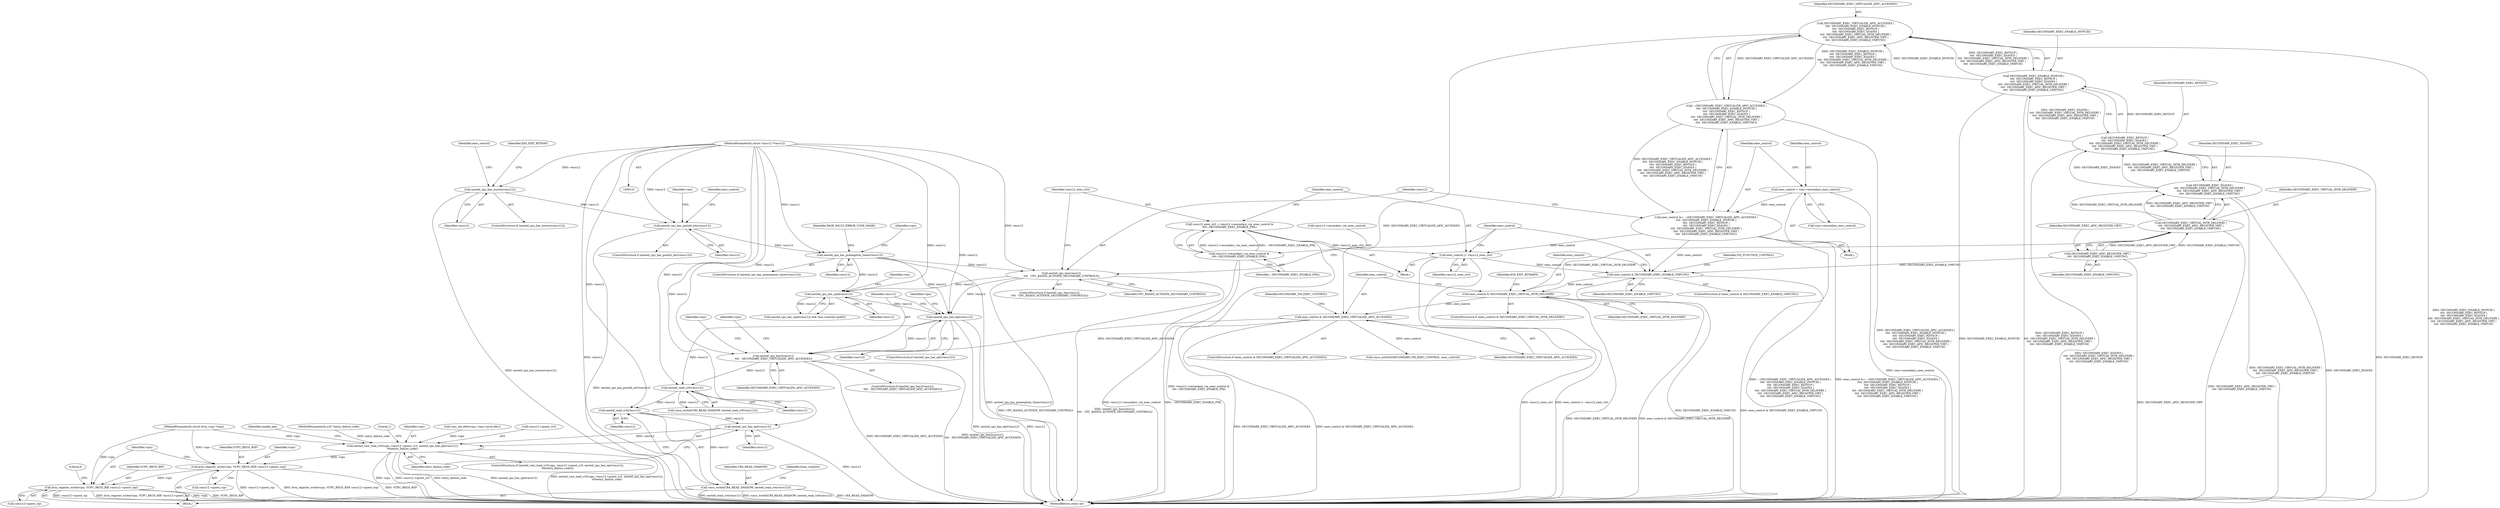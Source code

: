 digraph "0_linux_51aa68e7d57e3217192d88ce90fd5b8ef29ec94f@API" {
"1000908" [label="(Call,nested_read_cr4(vmcs12))"];
"1000899" [label="(Call,nested_read_cr0(vmcs12))"];
"1000871" [label="(Call,nested_cpu_has_ept(vmcs12))"];
"1000800" [label="(Call,nested_cpu_has_vpid(vmcs12))"];
"1000531" [label="(Call,nested_cpu_has(vmcs12,\n\t\t\t\t   CPU_BASED_ACTIVATE_SECONDARY_CONTROLS))"];
"1000486" [label="(Call,nested_cpu_has_preemption_timer(vmcs12))"];
"1000448" [label="(Call,nested_cpu_has_posted_intr(vmcs12))"];
"1000417" [label="(Call,nested_cpu_has_xsaves(vmcs12))"];
"1000123" [label="(MethodParameterIn,struct vmcs12 *vmcs12)"];
"1000886" [label="(Call,nested_cpu_has2(vmcs12,\n\t\t\t\t   SECONDARY_EXEC_VIRTUALIZE_APIC_ACCESSES))"];
"1000583" [label="(Call,exec_control & SECONDARY_EXEC_VIRTUALIZE_APIC_ACCESSES)"];
"1000553" [label="(Call,exec_control & SECONDARY_EXEC_VIRTUAL_INTR_DELIVERY)"];
"1000546" [label="(Call,exec_control & SECONDARY_EXEC_ENABLE_VMFUNC)"];
"1000514" [label="(Call,exec_control &= ~(SECONDARY_EXEC_VIRTUALIZE_APIC_ACCESSES |\n\t\t\t\t  SECONDARY_EXEC_ENABLE_INVPCID |\n\t\t\t\t  SECONDARY_EXEC_RDTSCP |\n\t\t\t\t  SECONDARY_EXEC_XSAVES |\n\t\t\t\t  SECONDARY_EXEC_VIRTUAL_INTR_DELIVERY |\n\t\t\t\t  SECONDARY_EXEC_APIC_REGISTER_VIRT |\n\t\t\t\t  SECONDARY_EXEC_ENABLE_VMFUNC))"];
"1000509" [label="(Call,exec_control = vmx->secondary_exec_control)"];
"1000516" [label="(Call,~(SECONDARY_EXEC_VIRTUALIZE_APIC_ACCESSES |\n\t\t\t\t  SECONDARY_EXEC_ENABLE_INVPCID |\n\t\t\t\t  SECONDARY_EXEC_RDTSCP |\n\t\t\t\t  SECONDARY_EXEC_XSAVES |\n\t\t\t\t  SECONDARY_EXEC_VIRTUAL_INTR_DELIVERY |\n\t\t\t\t  SECONDARY_EXEC_APIC_REGISTER_VIRT |\n\t\t\t\t  SECONDARY_EXEC_ENABLE_VMFUNC))"];
"1000517" [label="(Call,SECONDARY_EXEC_VIRTUALIZE_APIC_ACCESSES |\n\t\t\t\t  SECONDARY_EXEC_ENABLE_INVPCID |\n\t\t\t\t  SECONDARY_EXEC_RDTSCP |\n\t\t\t\t  SECONDARY_EXEC_XSAVES |\n\t\t\t\t  SECONDARY_EXEC_VIRTUAL_INTR_DELIVERY |\n\t\t\t\t  SECONDARY_EXEC_APIC_REGISTER_VIRT |\n\t\t\t\t  SECONDARY_EXEC_ENABLE_VMFUNC)"];
"1000519" [label="(Call,SECONDARY_EXEC_ENABLE_INVPCID |\n\t\t\t\t  SECONDARY_EXEC_RDTSCP |\n\t\t\t\t  SECONDARY_EXEC_XSAVES |\n\t\t\t\t  SECONDARY_EXEC_VIRTUAL_INTR_DELIVERY |\n\t\t\t\t  SECONDARY_EXEC_APIC_REGISTER_VIRT |\n\t\t\t\t  SECONDARY_EXEC_ENABLE_VMFUNC)"];
"1000521" [label="(Call,SECONDARY_EXEC_RDTSCP |\n\t\t\t\t  SECONDARY_EXEC_XSAVES |\n\t\t\t\t  SECONDARY_EXEC_VIRTUAL_INTR_DELIVERY |\n\t\t\t\t  SECONDARY_EXEC_APIC_REGISTER_VIRT |\n\t\t\t\t  SECONDARY_EXEC_ENABLE_VMFUNC)"];
"1000523" [label="(Call,SECONDARY_EXEC_XSAVES |\n\t\t\t\t  SECONDARY_EXEC_VIRTUAL_INTR_DELIVERY |\n\t\t\t\t  SECONDARY_EXEC_APIC_REGISTER_VIRT |\n\t\t\t\t  SECONDARY_EXEC_ENABLE_VMFUNC)"];
"1000525" [label="(Call,SECONDARY_EXEC_VIRTUAL_INTR_DELIVERY |\n\t\t\t\t  SECONDARY_EXEC_APIC_REGISTER_VIRT |\n\t\t\t\t  SECONDARY_EXEC_ENABLE_VMFUNC)"];
"1000527" [label="(Call,SECONDARY_EXEC_APIC_REGISTER_VIRT |\n\t\t\t\t  SECONDARY_EXEC_ENABLE_VMFUNC)"];
"1000542" [label="(Call,exec_control |= vmcs12_exec_ctrl)"];
"1000535" [label="(Call,vmcs12_exec_ctrl = vmcs12->secondary_vm_exec_control &\n\t\t\t\t~SECONDARY_EXEC_ENABLE_PML)"];
"1000537" [label="(Call,vmcs12->secondary_vm_exec_control &\n\t\t\t\t~SECONDARY_EXEC_ENABLE_PML)"];
"1000906" [label="(Call,vmcs_writel(CR4_READ_SHADOW, nested_read_cr4(vmcs12)))"];
"1000967" [label="(Call,nested_cpu_has_ept(vmcs12))"];
"1000962" [label="(Call,nested_vmx_load_cr3(vcpu, vmcs12->guest_cr3, nested_cpu_has_ept(vmcs12),\n\t\t\t\tentry_failure_code))"];
"1001007" [label="(Call,kvm_register_write(vcpu, VCPU_REGS_RSP, vmcs12->guest_rsp))"];
"1001013" [label="(Call,kvm_register_write(vcpu, VCPU_REGS_RIP, vmcs12->guest_rip))"];
"1000804" [label="(Identifier,vmx)"];
"1000524" [label="(Identifier,SECONDARY_EXEC_XSAVES)"];
"1000517" [label="(Call,SECONDARY_EXEC_VIRTUALIZE_APIC_ACCESSES |\n\t\t\t\t  SECONDARY_EXEC_ENABLE_INVPCID |\n\t\t\t\t  SECONDARY_EXEC_RDTSCP |\n\t\t\t\t  SECONDARY_EXEC_XSAVES |\n\t\t\t\t  SECONDARY_EXEC_VIRTUAL_INTR_DELIVERY |\n\t\t\t\t  SECONDARY_EXEC_APIC_REGISTER_VIRT |\n\t\t\t\t  SECONDARY_EXEC_ENABLE_VMFUNC)"];
"1000553" [label="(Call,exec_control & SECONDARY_EXEC_VIRTUAL_INTR_DELIVERY)"];
"1000885" [label="(ControlStructure,if (nested_cpu_has2(vmcs12,\n\t\t\t\t   SECONDARY_EXEC_VIRTUALIZE_APIC_ACCESSES)))"];
"1000582" [label="(ControlStructure,if (exec_control & SECONDARY_EXEC_VIRTUALIZE_APIC_ACCESSES))"];
"1000888" [label="(Identifier,SECONDARY_EXEC_VIRTUALIZE_APIC_ACCESSES)"];
"1000555" [label="(Identifier,SECONDARY_EXEC_VIRTUAL_INTR_DELIVERY)"];
"1000548" [label="(Identifier,SECONDARY_EXEC_ENABLE_VMFUNC)"];
"1000872" [label="(Identifier,vmcs12)"];
"1000583" [label="(Call,exec_control & SECONDARY_EXEC_VIRTUALIZE_APIC_ACCESSES)"];
"1001010" [label="(Call,vmcs12->guest_rsp)"];
"1000126" [label="(Block,)"];
"1000417" [label="(Call,nested_cpu_has_xsaves(vmcs12))"];
"1000799" [label="(Call,nested_cpu_has_vpid(vmcs12) && vmx->nested.vpid02)"];
"1000509" [label="(Call,exec_control = vmx->secondary_exec_control)"];
"1000968" [label="(Identifier,vmcs12)"];
"1001021" [label="(MethodReturn,static int)"];
"1000534" [label="(Block,)"];
"1000907" [label="(Identifier,CR4_READ_SHADOW)"];
"1001016" [label="(Call,vmcs12->guest_rip)"];
"1000511" [label="(Call,vmx->secondary_exec_control)"];
"1000529" [label="(Identifier,SECONDARY_EXEC_ENABLE_VMFUNC)"];
"1000962" [label="(Call,nested_vmx_load_cr3(vcpu, vmcs12->guest_cr3, nested_cpu_has_ept(vmcs12),\n\t\t\t\tentry_failure_code))"];
"1000122" [label="(MethodParameterIn,struct kvm_vcpu *vcpu)"];
"1000891" [label="(Identifier,vcpu)"];
"1000547" [label="(Identifier,exec_control)"];
"1000454" [label="(Identifier,vmx)"];
"1000906" [label="(Call,vmcs_writel(CR4_READ_SHADOW, nested_read_cr4(vmcs12)))"];
"1000550" [label="(Identifier,VM_FUNCTION_CONTROL)"];
"1000473" [label="(Identifier,exec_control)"];
"1001015" [label="(Identifier,VCPU_REGS_RIP)"];
"1000535" [label="(Call,vmcs12_exec_ctrl = vmcs12->secondary_vm_exec_control &\n\t\t\t\t~SECONDARY_EXEC_ENABLE_PML)"];
"1000485" [label="(ControlStructure,if (nested_cpu_has_preemption_timer(vmcs12)))"];
"1000586" [label="(Call,vmcs_write32(SECONDARY_VM_EXEC_CONTROL, exec_control))"];
"1000801" [label="(Identifier,vmcs12)"];
"1000532" [label="(Identifier,vmcs12)"];
"1000519" [label="(Call,SECONDARY_EXEC_ENABLE_INVPCID |\n\t\t\t\t  SECONDARY_EXEC_RDTSCP |\n\t\t\t\t  SECONDARY_EXEC_XSAVES |\n\t\t\t\t  SECONDARY_EXEC_VIRTUAL_INTR_DELIVERY |\n\t\t\t\t  SECONDARY_EXEC_APIC_REGISTER_VIRT |\n\t\t\t\t  SECONDARY_EXEC_ENABLE_VMFUNC)"];
"1000530" [label="(ControlStructure,if (nested_cpu_has(vmcs12,\n\t\t\t\t   CPU_BASED_ACTIVATE_SECONDARY_CONTROLS)))"];
"1000508" [label="(Block,)"];
"1000870" [label="(ControlStructure,if (nested_cpu_has_ept(vmcs12)))"];
"1000125" [label="(MethodParameterIn,u32 *entry_failure_code)"];
"1000447" [label="(ControlStructure,if (nested_cpu_has_posted_intr(vmcs12)))"];
"1000908" [label="(Call,nested_read_cr4(vmcs12))"];
"1000522" [label="(Identifier,SECONDARY_EXEC_RDTSCP)"];
"1000543" [label="(Identifier,exec_control)"];
"1000537" [label="(Call,vmcs12->secondary_vm_exec_control &\n\t\t\t\t~SECONDARY_EXEC_ENABLE_PML)"];
"1001014" [label="(Identifier,vcpu)"];
"1001009" [label="(Identifier,VCPU_REGS_RSP)"];
"1000899" [label="(Call,nested_read_cr0(vmcs12))"];
"1000487" [label="(Identifier,vmcs12)"];
"1000542" [label="(Call,exec_control |= vmcs12_exec_ctrl)"];
"1001007" [label="(Call,kvm_register_write(vcpu, VCPU_REGS_RSP, vmcs12->guest_rsp))"];
"1000545" [label="(ControlStructure,if (exec_control & SECONDARY_EXEC_ENABLE_VMFUNC))"];
"1000900" [label="(Identifier,vmcs12)"];
"1000510" [label="(Identifier,exec_control)"];
"1000521" [label="(Call,SECONDARY_EXEC_RDTSCP |\n\t\t\t\t  SECONDARY_EXEC_XSAVES |\n\t\t\t\t  SECONDARY_EXEC_VIRTUAL_INTR_DELIVERY |\n\t\t\t\t  SECONDARY_EXEC_APIC_REGISTER_VIRT |\n\t\t\t\t  SECONDARY_EXEC_ENABLE_VMFUNC)"];
"1000418" [label="(Identifier,vmcs12)"];
"1000886" [label="(Call,nested_cpu_has2(vmcs12,\n\t\t\t\t   SECONDARY_EXEC_VIRTUALIZE_APIC_ACCESSES))"];
"1000971" [label="(Literal,1)"];
"1000123" [label="(MethodParameterIn,struct vmcs12 *vmcs12)"];
"1000523" [label="(Call,SECONDARY_EXEC_XSAVES |\n\t\t\t\t  SECONDARY_EXEC_VIRTUAL_INTR_DELIVERY |\n\t\t\t\t  SECONDARY_EXEC_APIC_REGISTER_VIRT |\n\t\t\t\t  SECONDARY_EXEC_ENABLE_VMFUNC)"];
"1000520" [label="(Identifier,SECONDARY_EXEC_ENABLE_INVPCID)"];
"1001008" [label="(Identifier,vcpu)"];
"1000558" [label="(Identifier,EOI_EXIT_BITMAP0)"];
"1000871" [label="(Call,nested_cpu_has_ept(vmcs12))"];
"1000893" [label="(Identifier,vcpu)"];
"1000963" [label="(Identifier,vcpu)"];
"1000533" [label="(Identifier,CPU_BASED_ACTIVATE_SECONDARY_CONTROLS)"];
"1000587" [label="(Identifier,SECONDARY_VM_EXEC_CONTROL)"];
"1000514" [label="(Call,exec_control &= ~(SECONDARY_EXEC_VIRTUALIZE_APIC_ACCESSES |\n\t\t\t\t  SECONDARY_EXEC_ENABLE_INVPCID |\n\t\t\t\t  SECONDARY_EXEC_RDTSCP |\n\t\t\t\t  SECONDARY_EXEC_XSAVES |\n\t\t\t\t  SECONDARY_EXEC_VIRTUAL_INTR_DELIVERY |\n\t\t\t\t  SECONDARY_EXEC_APIC_REGISTER_VIRT |\n\t\t\t\t  SECONDARY_EXEC_ENABLE_VMFUNC))"];
"1000544" [label="(Identifier,vmcs12_exec_ctrl)"];
"1000954" [label="(Call,vmx_set_efer(vcpu, vcpu->arch.efer))"];
"1000584" [label="(Identifier,exec_control)"];
"1000887" [label="(Identifier,vmcs12)"];
"1000552" [label="(ControlStructure,if (exec_control & SECONDARY_EXEC_VIRTUAL_INTR_DELIVERY))"];
"1000969" [label="(Identifier,entry_failure_code)"];
"1000526" [label="(Identifier,SECONDARY_EXEC_VIRTUAL_INTR_DELIVERY)"];
"1000538" [label="(Call,vmcs12->secondary_vm_exec_control)"];
"1000515" [label="(Identifier,exec_control)"];
"1000486" [label="(Call,nested_cpu_has_preemption_timer(vmcs12))"];
"1000449" [label="(Identifier,vmcs12)"];
"1000912" [label="(Identifier,from_vmentry)"];
"1000876" [label="(Identifier,vcpu)"];
"1000536" [label="(Identifier,vmcs12_exec_ctrl)"];
"1000585" [label="(Identifier,SECONDARY_EXEC_VIRTUALIZE_APIC_ACCESSES)"];
"1000964" [label="(Call,vmcs12->guest_cr3)"];
"1000967" [label="(Call,nested_cpu_has_ept(vmcs12))"];
"1000554" [label="(Identifier,exec_control)"];
"1000961" [label="(ControlStructure,if (nested_vmx_load_cr3(vcpu, vmcs12->guest_cr3, nested_cpu_has_ept(vmcs12),\n\t\t\t\tentry_failure_code)))"];
"1000448" [label="(Call,nested_cpu_has_posted_intr(vmcs12))"];
"1000528" [label="(Identifier,SECONDARY_EXEC_APIC_REGISTER_VIRT)"];
"1000527" [label="(Call,SECONDARY_EXEC_APIC_REGISTER_VIRT |\n\t\t\t\t  SECONDARY_EXEC_ENABLE_VMFUNC)"];
"1000416" [label="(ControlStructure,if (nested_cpu_has_xsaves(vmcs12)))"];
"1000491" [label="(Identifier,PAGE_FAULT_ERROR_CODE_MASK)"];
"1000897" [label="(Call,vmcs_writel(CR0_READ_SHADOW, nested_read_cr0(vmcs12)))"];
"1000800" [label="(Call,nested_cpu_has_vpid(vmcs12))"];
"1000974" [label="(Identifier,enable_ept)"];
"1000546" [label="(Call,exec_control & SECONDARY_EXEC_ENABLE_VMFUNC)"];
"1000531" [label="(Call,nested_cpu_has(vmcs12,\n\t\t\t\t   CPU_BASED_ACTIVATE_SECONDARY_CONTROLS))"];
"1001013" [label="(Call,kvm_register_write(vcpu, VCPU_REGS_RIP, vmcs12->guest_rip))"];
"1000541" [label="(Identifier,~SECONDARY_EXEC_ENABLE_PML)"];
"1001020" [label="(Literal,0)"];
"1000525" [label="(Call,SECONDARY_EXEC_VIRTUAL_INTR_DELIVERY |\n\t\t\t\t  SECONDARY_EXEC_APIC_REGISTER_VIRT |\n\t\t\t\t  SECONDARY_EXEC_ENABLE_VMFUNC)"];
"1000516" [label="(Call,~(SECONDARY_EXEC_VIRTUALIZE_APIC_ACCESSES |\n\t\t\t\t  SECONDARY_EXEC_ENABLE_INVPCID |\n\t\t\t\t  SECONDARY_EXEC_RDTSCP |\n\t\t\t\t  SECONDARY_EXEC_XSAVES |\n\t\t\t\t  SECONDARY_EXEC_VIRTUAL_INTR_DELIVERY |\n\t\t\t\t  SECONDARY_EXEC_APIC_REGISTER_VIRT |\n\t\t\t\t  SECONDARY_EXEC_ENABLE_VMFUNC))"];
"1000518" [label="(Identifier,SECONDARY_EXEC_VIRTUALIZE_APIC_ACCESSES)"];
"1000909" [label="(Identifier,vmcs12)"];
"1000425" [label="(Identifier,exec_control)"];
"1000420" [label="(Identifier,XSS_EXIT_BITMAP)"];
"1000489" [label="(Identifier,vcpu)"];
"1000908" -> "1000906"  [label="AST: "];
"1000908" -> "1000909"  [label="CFG: "];
"1000909" -> "1000908"  [label="AST: "];
"1000906" -> "1000908"  [label="CFG: "];
"1000908" -> "1000906"  [label="DDG: vmcs12"];
"1000899" -> "1000908"  [label="DDG: vmcs12"];
"1000123" -> "1000908"  [label="DDG: vmcs12"];
"1000908" -> "1000967"  [label="DDG: vmcs12"];
"1000899" -> "1000897"  [label="AST: "];
"1000899" -> "1000900"  [label="CFG: "];
"1000900" -> "1000899"  [label="AST: "];
"1000897" -> "1000899"  [label="CFG: "];
"1000899" -> "1000897"  [label="DDG: vmcs12"];
"1000871" -> "1000899"  [label="DDG: vmcs12"];
"1000886" -> "1000899"  [label="DDG: vmcs12"];
"1000123" -> "1000899"  [label="DDG: vmcs12"];
"1000871" -> "1000870"  [label="AST: "];
"1000871" -> "1000872"  [label="CFG: "];
"1000872" -> "1000871"  [label="AST: "];
"1000876" -> "1000871"  [label="CFG: "];
"1000887" -> "1000871"  [label="CFG: "];
"1000871" -> "1001021"  [label="DDG: vmcs12"];
"1000871" -> "1001021"  [label="DDG: nested_cpu_has_ept(vmcs12)"];
"1000800" -> "1000871"  [label="DDG: vmcs12"];
"1000531" -> "1000871"  [label="DDG: vmcs12"];
"1000486" -> "1000871"  [label="DDG: vmcs12"];
"1000123" -> "1000871"  [label="DDG: vmcs12"];
"1000871" -> "1000886"  [label="DDG: vmcs12"];
"1000800" -> "1000799"  [label="AST: "];
"1000800" -> "1000801"  [label="CFG: "];
"1000801" -> "1000800"  [label="AST: "];
"1000804" -> "1000800"  [label="CFG: "];
"1000799" -> "1000800"  [label="CFG: "];
"1000800" -> "1000799"  [label="DDG: vmcs12"];
"1000531" -> "1000800"  [label="DDG: vmcs12"];
"1000486" -> "1000800"  [label="DDG: vmcs12"];
"1000123" -> "1000800"  [label="DDG: vmcs12"];
"1000531" -> "1000530"  [label="AST: "];
"1000531" -> "1000533"  [label="CFG: "];
"1000532" -> "1000531"  [label="AST: "];
"1000533" -> "1000531"  [label="AST: "];
"1000536" -> "1000531"  [label="CFG: "];
"1000547" -> "1000531"  [label="CFG: "];
"1000531" -> "1001021"  [label="DDG: CPU_BASED_ACTIVATE_SECONDARY_CONTROLS"];
"1000531" -> "1001021"  [label="DDG: nested_cpu_has(vmcs12,\n\t\t\t\t   CPU_BASED_ACTIVATE_SECONDARY_CONTROLS)"];
"1000486" -> "1000531"  [label="DDG: vmcs12"];
"1000123" -> "1000531"  [label="DDG: vmcs12"];
"1000486" -> "1000485"  [label="AST: "];
"1000486" -> "1000487"  [label="CFG: "];
"1000487" -> "1000486"  [label="AST: "];
"1000489" -> "1000486"  [label="CFG: "];
"1000491" -> "1000486"  [label="CFG: "];
"1000486" -> "1001021"  [label="DDG: nested_cpu_has_preemption_timer(vmcs12)"];
"1000448" -> "1000486"  [label="DDG: vmcs12"];
"1000123" -> "1000486"  [label="DDG: vmcs12"];
"1000448" -> "1000447"  [label="AST: "];
"1000448" -> "1000449"  [label="CFG: "];
"1000449" -> "1000448"  [label="AST: "];
"1000454" -> "1000448"  [label="CFG: "];
"1000473" -> "1000448"  [label="CFG: "];
"1000448" -> "1001021"  [label="DDG: nested_cpu_has_posted_intr(vmcs12)"];
"1000417" -> "1000448"  [label="DDG: vmcs12"];
"1000123" -> "1000448"  [label="DDG: vmcs12"];
"1000417" -> "1000416"  [label="AST: "];
"1000417" -> "1000418"  [label="CFG: "];
"1000418" -> "1000417"  [label="AST: "];
"1000420" -> "1000417"  [label="CFG: "];
"1000425" -> "1000417"  [label="CFG: "];
"1000417" -> "1001021"  [label="DDG: nested_cpu_has_xsaves(vmcs12)"];
"1000123" -> "1000417"  [label="DDG: vmcs12"];
"1000123" -> "1000121"  [label="AST: "];
"1000123" -> "1001021"  [label="DDG: vmcs12"];
"1000123" -> "1000886"  [label="DDG: vmcs12"];
"1000123" -> "1000967"  [label="DDG: vmcs12"];
"1000886" -> "1000885"  [label="AST: "];
"1000886" -> "1000888"  [label="CFG: "];
"1000887" -> "1000886"  [label="AST: "];
"1000888" -> "1000886"  [label="AST: "];
"1000891" -> "1000886"  [label="CFG: "];
"1000893" -> "1000886"  [label="CFG: "];
"1000886" -> "1001021"  [label="DDG: nested_cpu_has2(vmcs12,\n\t\t\t\t   SECONDARY_EXEC_VIRTUALIZE_APIC_ACCESSES)"];
"1000886" -> "1001021"  [label="DDG: SECONDARY_EXEC_VIRTUALIZE_APIC_ACCESSES"];
"1000583" -> "1000886"  [label="DDG: SECONDARY_EXEC_VIRTUALIZE_APIC_ACCESSES"];
"1000583" -> "1000582"  [label="AST: "];
"1000583" -> "1000585"  [label="CFG: "];
"1000584" -> "1000583"  [label="AST: "];
"1000585" -> "1000583"  [label="AST: "];
"1000587" -> "1000583"  [label="CFG: "];
"1000583" -> "1001021"  [label="DDG: exec_control & SECONDARY_EXEC_VIRTUALIZE_APIC_ACCESSES"];
"1000583" -> "1001021"  [label="DDG: SECONDARY_EXEC_VIRTUALIZE_APIC_ACCESSES"];
"1000553" -> "1000583"  [label="DDG: exec_control"];
"1000517" -> "1000583"  [label="DDG: SECONDARY_EXEC_VIRTUALIZE_APIC_ACCESSES"];
"1000583" -> "1000586"  [label="DDG: exec_control"];
"1000553" -> "1000552"  [label="AST: "];
"1000553" -> "1000555"  [label="CFG: "];
"1000554" -> "1000553"  [label="AST: "];
"1000555" -> "1000553"  [label="AST: "];
"1000558" -> "1000553"  [label="CFG: "];
"1000584" -> "1000553"  [label="CFG: "];
"1000553" -> "1001021"  [label="DDG: exec_control & SECONDARY_EXEC_VIRTUAL_INTR_DELIVERY"];
"1000553" -> "1001021"  [label="DDG: SECONDARY_EXEC_VIRTUAL_INTR_DELIVERY"];
"1000546" -> "1000553"  [label="DDG: exec_control"];
"1000525" -> "1000553"  [label="DDG: SECONDARY_EXEC_VIRTUAL_INTR_DELIVERY"];
"1000546" -> "1000545"  [label="AST: "];
"1000546" -> "1000548"  [label="CFG: "];
"1000547" -> "1000546"  [label="AST: "];
"1000548" -> "1000546"  [label="AST: "];
"1000550" -> "1000546"  [label="CFG: "];
"1000554" -> "1000546"  [label="CFG: "];
"1000546" -> "1001021"  [label="DDG: SECONDARY_EXEC_ENABLE_VMFUNC"];
"1000546" -> "1001021"  [label="DDG: exec_control & SECONDARY_EXEC_ENABLE_VMFUNC"];
"1000514" -> "1000546"  [label="DDG: exec_control"];
"1000542" -> "1000546"  [label="DDG: exec_control"];
"1000527" -> "1000546"  [label="DDG: SECONDARY_EXEC_ENABLE_VMFUNC"];
"1000514" -> "1000508"  [label="AST: "];
"1000514" -> "1000516"  [label="CFG: "];
"1000515" -> "1000514"  [label="AST: "];
"1000516" -> "1000514"  [label="AST: "];
"1000532" -> "1000514"  [label="CFG: "];
"1000514" -> "1001021"  [label="DDG: exec_control &= ~(SECONDARY_EXEC_VIRTUALIZE_APIC_ACCESSES |\n\t\t\t\t  SECONDARY_EXEC_ENABLE_INVPCID |\n\t\t\t\t  SECONDARY_EXEC_RDTSCP |\n\t\t\t\t  SECONDARY_EXEC_XSAVES |\n\t\t\t\t  SECONDARY_EXEC_VIRTUAL_INTR_DELIVERY |\n\t\t\t\t  SECONDARY_EXEC_APIC_REGISTER_VIRT |\n\t\t\t\t  SECONDARY_EXEC_ENABLE_VMFUNC)"];
"1000514" -> "1001021"  [label="DDG: ~(SECONDARY_EXEC_VIRTUALIZE_APIC_ACCESSES |\n\t\t\t\t  SECONDARY_EXEC_ENABLE_INVPCID |\n\t\t\t\t  SECONDARY_EXEC_RDTSCP |\n\t\t\t\t  SECONDARY_EXEC_XSAVES |\n\t\t\t\t  SECONDARY_EXEC_VIRTUAL_INTR_DELIVERY |\n\t\t\t\t  SECONDARY_EXEC_APIC_REGISTER_VIRT |\n\t\t\t\t  SECONDARY_EXEC_ENABLE_VMFUNC)"];
"1000509" -> "1000514"  [label="DDG: exec_control"];
"1000516" -> "1000514"  [label="DDG: SECONDARY_EXEC_VIRTUALIZE_APIC_ACCESSES |\n\t\t\t\t  SECONDARY_EXEC_ENABLE_INVPCID |\n\t\t\t\t  SECONDARY_EXEC_RDTSCP |\n\t\t\t\t  SECONDARY_EXEC_XSAVES |\n\t\t\t\t  SECONDARY_EXEC_VIRTUAL_INTR_DELIVERY |\n\t\t\t\t  SECONDARY_EXEC_APIC_REGISTER_VIRT |\n\t\t\t\t  SECONDARY_EXEC_ENABLE_VMFUNC"];
"1000514" -> "1000542"  [label="DDG: exec_control"];
"1000509" -> "1000508"  [label="AST: "];
"1000509" -> "1000511"  [label="CFG: "];
"1000510" -> "1000509"  [label="AST: "];
"1000511" -> "1000509"  [label="AST: "];
"1000515" -> "1000509"  [label="CFG: "];
"1000509" -> "1001021"  [label="DDG: vmx->secondary_exec_control"];
"1000516" -> "1000517"  [label="CFG: "];
"1000517" -> "1000516"  [label="AST: "];
"1000516" -> "1001021"  [label="DDG: SECONDARY_EXEC_VIRTUALIZE_APIC_ACCESSES |\n\t\t\t\t  SECONDARY_EXEC_ENABLE_INVPCID |\n\t\t\t\t  SECONDARY_EXEC_RDTSCP |\n\t\t\t\t  SECONDARY_EXEC_XSAVES |\n\t\t\t\t  SECONDARY_EXEC_VIRTUAL_INTR_DELIVERY |\n\t\t\t\t  SECONDARY_EXEC_APIC_REGISTER_VIRT |\n\t\t\t\t  SECONDARY_EXEC_ENABLE_VMFUNC"];
"1000517" -> "1000516"  [label="DDG: SECONDARY_EXEC_VIRTUALIZE_APIC_ACCESSES"];
"1000517" -> "1000516"  [label="DDG: SECONDARY_EXEC_ENABLE_INVPCID |\n\t\t\t\t  SECONDARY_EXEC_RDTSCP |\n\t\t\t\t  SECONDARY_EXEC_XSAVES |\n\t\t\t\t  SECONDARY_EXEC_VIRTUAL_INTR_DELIVERY |\n\t\t\t\t  SECONDARY_EXEC_APIC_REGISTER_VIRT |\n\t\t\t\t  SECONDARY_EXEC_ENABLE_VMFUNC"];
"1000517" -> "1000519"  [label="CFG: "];
"1000518" -> "1000517"  [label="AST: "];
"1000519" -> "1000517"  [label="AST: "];
"1000517" -> "1001021"  [label="DDG: SECONDARY_EXEC_ENABLE_INVPCID |\n\t\t\t\t  SECONDARY_EXEC_RDTSCP |\n\t\t\t\t  SECONDARY_EXEC_XSAVES |\n\t\t\t\t  SECONDARY_EXEC_VIRTUAL_INTR_DELIVERY |\n\t\t\t\t  SECONDARY_EXEC_APIC_REGISTER_VIRT |\n\t\t\t\t  SECONDARY_EXEC_ENABLE_VMFUNC"];
"1000519" -> "1000517"  [label="DDG: SECONDARY_EXEC_ENABLE_INVPCID"];
"1000519" -> "1000517"  [label="DDG: SECONDARY_EXEC_RDTSCP |\n\t\t\t\t  SECONDARY_EXEC_XSAVES |\n\t\t\t\t  SECONDARY_EXEC_VIRTUAL_INTR_DELIVERY |\n\t\t\t\t  SECONDARY_EXEC_APIC_REGISTER_VIRT |\n\t\t\t\t  SECONDARY_EXEC_ENABLE_VMFUNC"];
"1000519" -> "1000521"  [label="CFG: "];
"1000520" -> "1000519"  [label="AST: "];
"1000521" -> "1000519"  [label="AST: "];
"1000519" -> "1001021"  [label="DDG: SECONDARY_EXEC_ENABLE_INVPCID"];
"1000519" -> "1001021"  [label="DDG: SECONDARY_EXEC_RDTSCP |\n\t\t\t\t  SECONDARY_EXEC_XSAVES |\n\t\t\t\t  SECONDARY_EXEC_VIRTUAL_INTR_DELIVERY |\n\t\t\t\t  SECONDARY_EXEC_APIC_REGISTER_VIRT |\n\t\t\t\t  SECONDARY_EXEC_ENABLE_VMFUNC"];
"1000521" -> "1000519"  [label="DDG: SECONDARY_EXEC_RDTSCP"];
"1000521" -> "1000519"  [label="DDG: SECONDARY_EXEC_XSAVES |\n\t\t\t\t  SECONDARY_EXEC_VIRTUAL_INTR_DELIVERY |\n\t\t\t\t  SECONDARY_EXEC_APIC_REGISTER_VIRT |\n\t\t\t\t  SECONDARY_EXEC_ENABLE_VMFUNC"];
"1000521" -> "1000523"  [label="CFG: "];
"1000522" -> "1000521"  [label="AST: "];
"1000523" -> "1000521"  [label="AST: "];
"1000521" -> "1001021"  [label="DDG: SECONDARY_EXEC_RDTSCP"];
"1000521" -> "1001021"  [label="DDG: SECONDARY_EXEC_XSAVES |\n\t\t\t\t  SECONDARY_EXEC_VIRTUAL_INTR_DELIVERY |\n\t\t\t\t  SECONDARY_EXEC_APIC_REGISTER_VIRT |\n\t\t\t\t  SECONDARY_EXEC_ENABLE_VMFUNC"];
"1000523" -> "1000521"  [label="DDG: SECONDARY_EXEC_XSAVES"];
"1000523" -> "1000521"  [label="DDG: SECONDARY_EXEC_VIRTUAL_INTR_DELIVERY |\n\t\t\t\t  SECONDARY_EXEC_APIC_REGISTER_VIRT |\n\t\t\t\t  SECONDARY_EXEC_ENABLE_VMFUNC"];
"1000523" -> "1000525"  [label="CFG: "];
"1000524" -> "1000523"  [label="AST: "];
"1000525" -> "1000523"  [label="AST: "];
"1000523" -> "1001021"  [label="DDG: SECONDARY_EXEC_VIRTUAL_INTR_DELIVERY |\n\t\t\t\t  SECONDARY_EXEC_APIC_REGISTER_VIRT |\n\t\t\t\t  SECONDARY_EXEC_ENABLE_VMFUNC"];
"1000523" -> "1001021"  [label="DDG: SECONDARY_EXEC_XSAVES"];
"1000525" -> "1000523"  [label="DDG: SECONDARY_EXEC_VIRTUAL_INTR_DELIVERY"];
"1000525" -> "1000523"  [label="DDG: SECONDARY_EXEC_APIC_REGISTER_VIRT |\n\t\t\t\t  SECONDARY_EXEC_ENABLE_VMFUNC"];
"1000525" -> "1000527"  [label="CFG: "];
"1000526" -> "1000525"  [label="AST: "];
"1000527" -> "1000525"  [label="AST: "];
"1000525" -> "1001021"  [label="DDG: SECONDARY_EXEC_APIC_REGISTER_VIRT |\n\t\t\t\t  SECONDARY_EXEC_ENABLE_VMFUNC"];
"1000527" -> "1000525"  [label="DDG: SECONDARY_EXEC_APIC_REGISTER_VIRT"];
"1000527" -> "1000525"  [label="DDG: SECONDARY_EXEC_ENABLE_VMFUNC"];
"1000527" -> "1000529"  [label="CFG: "];
"1000528" -> "1000527"  [label="AST: "];
"1000529" -> "1000527"  [label="AST: "];
"1000527" -> "1001021"  [label="DDG: SECONDARY_EXEC_APIC_REGISTER_VIRT"];
"1000542" -> "1000534"  [label="AST: "];
"1000542" -> "1000544"  [label="CFG: "];
"1000543" -> "1000542"  [label="AST: "];
"1000544" -> "1000542"  [label="AST: "];
"1000547" -> "1000542"  [label="CFG: "];
"1000542" -> "1001021"  [label="DDG: exec_control |= vmcs12_exec_ctrl"];
"1000542" -> "1001021"  [label="DDG: vmcs12_exec_ctrl"];
"1000535" -> "1000542"  [label="DDG: vmcs12_exec_ctrl"];
"1000535" -> "1000534"  [label="AST: "];
"1000535" -> "1000537"  [label="CFG: "];
"1000536" -> "1000535"  [label="AST: "];
"1000537" -> "1000535"  [label="AST: "];
"1000543" -> "1000535"  [label="CFG: "];
"1000535" -> "1001021"  [label="DDG: vmcs12->secondary_vm_exec_control &\n\t\t\t\t~SECONDARY_EXEC_ENABLE_PML"];
"1000537" -> "1000535"  [label="DDG: vmcs12->secondary_vm_exec_control"];
"1000537" -> "1000535"  [label="DDG: ~SECONDARY_EXEC_ENABLE_PML"];
"1000537" -> "1000541"  [label="CFG: "];
"1000538" -> "1000537"  [label="AST: "];
"1000541" -> "1000537"  [label="AST: "];
"1000537" -> "1001021"  [label="DDG: vmcs12->secondary_vm_exec_control"];
"1000537" -> "1001021"  [label="DDG: ~SECONDARY_EXEC_ENABLE_PML"];
"1000906" -> "1000126"  [label="AST: "];
"1000907" -> "1000906"  [label="AST: "];
"1000912" -> "1000906"  [label="CFG: "];
"1000906" -> "1001021"  [label="DDG: vmcs_writel(CR4_READ_SHADOW, nested_read_cr4(vmcs12))"];
"1000906" -> "1001021"  [label="DDG: CR4_READ_SHADOW"];
"1000906" -> "1001021"  [label="DDG: nested_read_cr4(vmcs12)"];
"1000967" -> "1000962"  [label="AST: "];
"1000967" -> "1000968"  [label="CFG: "];
"1000968" -> "1000967"  [label="AST: "];
"1000969" -> "1000967"  [label="CFG: "];
"1000967" -> "1001021"  [label="DDG: vmcs12"];
"1000967" -> "1000962"  [label="DDG: vmcs12"];
"1000962" -> "1000961"  [label="AST: "];
"1000962" -> "1000969"  [label="CFG: "];
"1000963" -> "1000962"  [label="AST: "];
"1000964" -> "1000962"  [label="AST: "];
"1000969" -> "1000962"  [label="AST: "];
"1000971" -> "1000962"  [label="CFG: "];
"1000974" -> "1000962"  [label="CFG: "];
"1000962" -> "1001021"  [label="DDG: vmcs12->guest_cr3"];
"1000962" -> "1001021"  [label="DDG: entry_failure_code"];
"1000962" -> "1001021"  [label="DDG: nested_cpu_has_ept(vmcs12)"];
"1000962" -> "1001021"  [label="DDG: nested_vmx_load_cr3(vcpu, vmcs12->guest_cr3, nested_cpu_has_ept(vmcs12),\n\t\t\t\tentry_failure_code)"];
"1000962" -> "1001021"  [label="DDG: vcpu"];
"1000954" -> "1000962"  [label="DDG: vcpu"];
"1000122" -> "1000962"  [label="DDG: vcpu"];
"1000125" -> "1000962"  [label="DDG: entry_failure_code"];
"1000962" -> "1001007"  [label="DDG: vcpu"];
"1001007" -> "1000126"  [label="AST: "];
"1001007" -> "1001010"  [label="CFG: "];
"1001008" -> "1001007"  [label="AST: "];
"1001009" -> "1001007"  [label="AST: "];
"1001010" -> "1001007"  [label="AST: "];
"1001014" -> "1001007"  [label="CFG: "];
"1001007" -> "1001021"  [label="DDG: kvm_register_write(vcpu, VCPU_REGS_RSP, vmcs12->guest_rsp)"];
"1001007" -> "1001021"  [label="DDG: VCPU_REGS_RSP"];
"1001007" -> "1001021"  [label="DDG: vmcs12->guest_rsp"];
"1000122" -> "1001007"  [label="DDG: vcpu"];
"1001007" -> "1001013"  [label="DDG: vcpu"];
"1001013" -> "1000126"  [label="AST: "];
"1001013" -> "1001016"  [label="CFG: "];
"1001014" -> "1001013"  [label="AST: "];
"1001015" -> "1001013"  [label="AST: "];
"1001016" -> "1001013"  [label="AST: "];
"1001020" -> "1001013"  [label="CFG: "];
"1001013" -> "1001021"  [label="DDG: VCPU_REGS_RIP"];
"1001013" -> "1001021"  [label="DDG: vmcs12->guest_rip"];
"1001013" -> "1001021"  [label="DDG: kvm_register_write(vcpu, VCPU_REGS_RIP, vmcs12->guest_rip)"];
"1001013" -> "1001021"  [label="DDG: vcpu"];
"1000122" -> "1001013"  [label="DDG: vcpu"];
}
